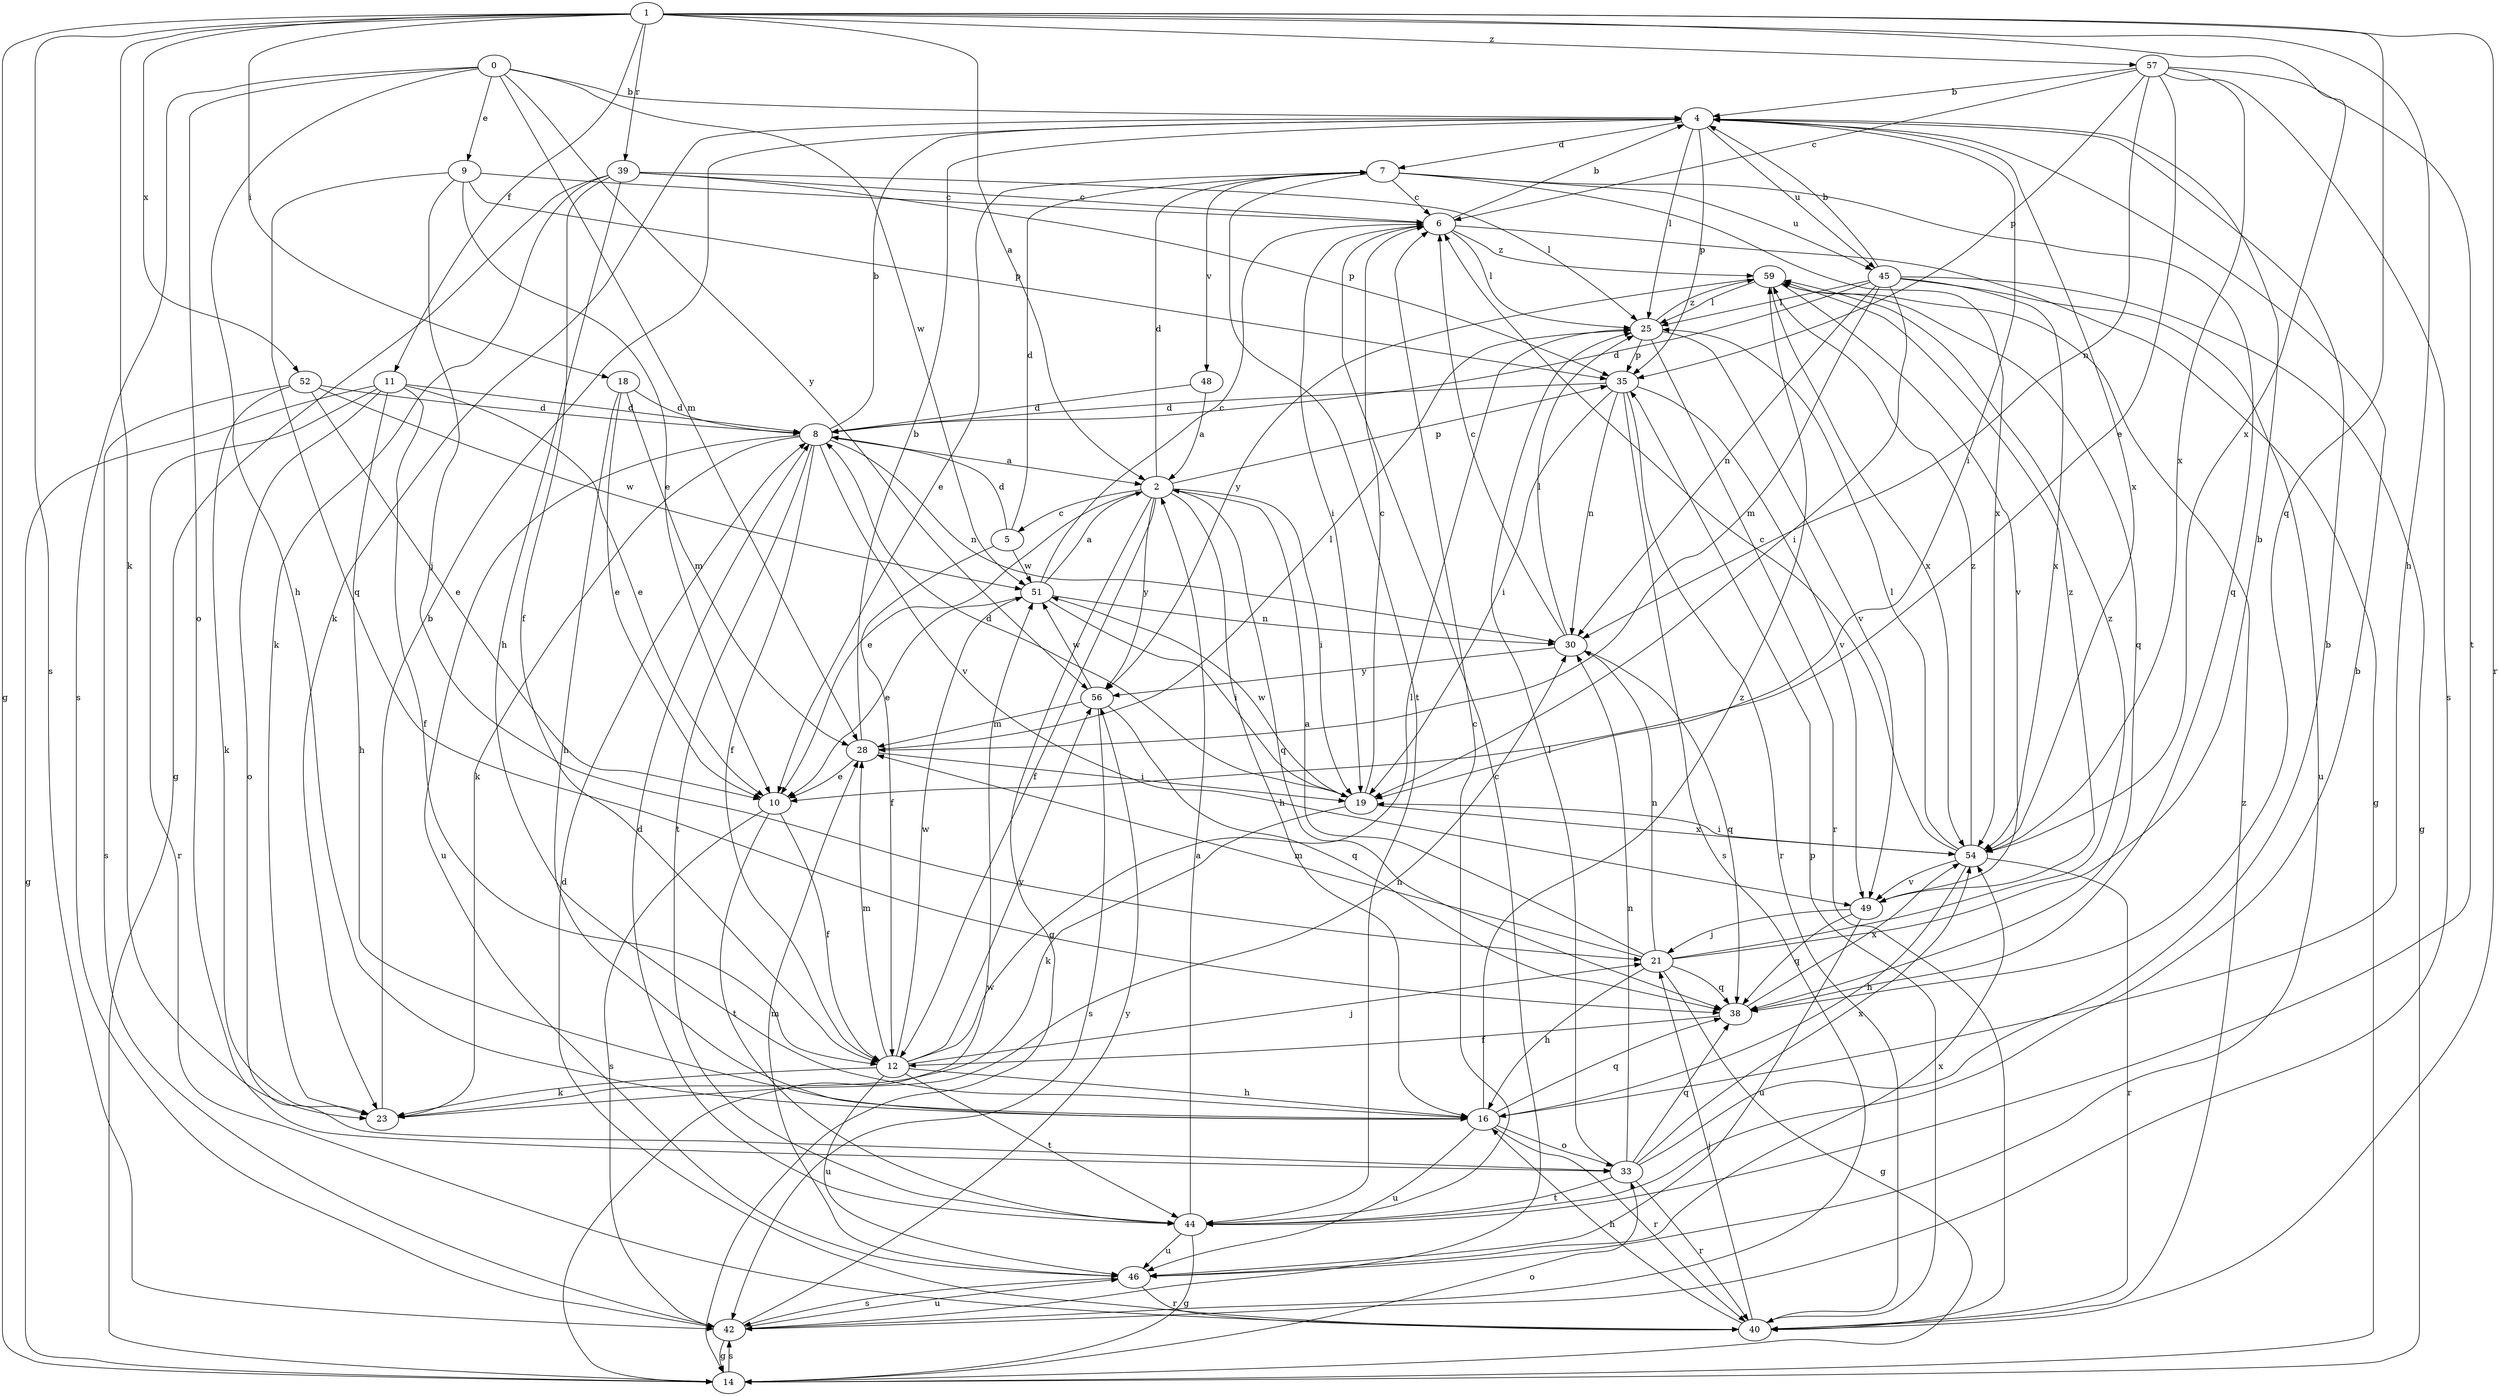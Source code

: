 strict digraph  {
0;
1;
2;
4;
5;
6;
7;
8;
9;
10;
11;
12;
14;
16;
18;
19;
21;
23;
25;
28;
30;
33;
35;
38;
39;
40;
42;
44;
45;
46;
48;
49;
51;
52;
54;
56;
57;
59;
0 -> 4  [label=b];
0 -> 9  [label=e];
0 -> 16  [label=h];
0 -> 28  [label=m];
0 -> 33  [label=o];
0 -> 42  [label=s];
0 -> 51  [label=w];
0 -> 56  [label=y];
1 -> 2  [label=a];
1 -> 11  [label=f];
1 -> 14  [label=g];
1 -> 16  [label=h];
1 -> 18  [label=i];
1 -> 23  [label=k];
1 -> 38  [label=q];
1 -> 39  [label=r];
1 -> 40  [label=r];
1 -> 42  [label=s];
1 -> 52  [label=x];
1 -> 54  [label=x];
1 -> 57  [label=z];
2 -> 5  [label=c];
2 -> 7  [label=d];
2 -> 10  [label=e];
2 -> 12  [label=f];
2 -> 14  [label=g];
2 -> 16  [label=h];
2 -> 19  [label=i];
2 -> 35  [label=p];
2 -> 38  [label=q];
2 -> 56  [label=y];
4 -> 7  [label=d];
4 -> 19  [label=i];
4 -> 23  [label=k];
4 -> 25  [label=l];
4 -> 35  [label=p];
4 -> 45  [label=u];
4 -> 54  [label=x];
5 -> 7  [label=d];
5 -> 8  [label=d];
5 -> 12  [label=f];
5 -> 51  [label=w];
6 -> 4  [label=b];
6 -> 14  [label=g];
6 -> 19  [label=i];
6 -> 25  [label=l];
6 -> 59  [label=z];
7 -> 6  [label=c];
7 -> 10  [label=e];
7 -> 38  [label=q];
7 -> 44  [label=t];
7 -> 45  [label=u];
7 -> 48  [label=v];
7 -> 54  [label=x];
8 -> 2  [label=a];
8 -> 4  [label=b];
8 -> 12  [label=f];
8 -> 23  [label=k];
8 -> 30  [label=n];
8 -> 44  [label=t];
8 -> 46  [label=u];
8 -> 49  [label=v];
9 -> 6  [label=c];
9 -> 10  [label=e];
9 -> 21  [label=j];
9 -> 35  [label=p];
9 -> 38  [label=q];
10 -> 12  [label=f];
10 -> 42  [label=s];
10 -> 44  [label=t];
11 -> 8  [label=d];
11 -> 10  [label=e];
11 -> 12  [label=f];
11 -> 14  [label=g];
11 -> 16  [label=h];
11 -> 33  [label=o];
11 -> 40  [label=r];
12 -> 16  [label=h];
12 -> 21  [label=j];
12 -> 23  [label=k];
12 -> 25  [label=l];
12 -> 28  [label=m];
12 -> 44  [label=t];
12 -> 46  [label=u];
12 -> 51  [label=w];
12 -> 56  [label=y];
14 -> 33  [label=o];
14 -> 42  [label=s];
14 -> 51  [label=w];
16 -> 33  [label=o];
16 -> 38  [label=q];
16 -> 40  [label=r];
16 -> 46  [label=u];
16 -> 59  [label=z];
18 -> 8  [label=d];
18 -> 10  [label=e];
18 -> 16  [label=h];
18 -> 28  [label=m];
19 -> 6  [label=c];
19 -> 8  [label=d];
19 -> 23  [label=k];
19 -> 51  [label=w];
19 -> 54  [label=x];
21 -> 2  [label=a];
21 -> 4  [label=b];
21 -> 14  [label=g];
21 -> 16  [label=h];
21 -> 28  [label=m];
21 -> 30  [label=n];
21 -> 38  [label=q];
21 -> 59  [label=z];
23 -> 4  [label=b];
23 -> 30  [label=n];
25 -> 35  [label=p];
25 -> 40  [label=r];
25 -> 49  [label=v];
25 -> 59  [label=z];
28 -> 4  [label=b];
28 -> 10  [label=e];
28 -> 19  [label=i];
28 -> 25  [label=l];
30 -> 6  [label=c];
30 -> 25  [label=l];
30 -> 38  [label=q];
30 -> 56  [label=y];
33 -> 4  [label=b];
33 -> 25  [label=l];
33 -> 30  [label=n];
33 -> 38  [label=q];
33 -> 40  [label=r];
33 -> 44  [label=t];
33 -> 54  [label=x];
35 -> 8  [label=d];
35 -> 19  [label=i];
35 -> 30  [label=n];
35 -> 40  [label=r];
35 -> 42  [label=s];
35 -> 49  [label=v];
38 -> 12  [label=f];
38 -> 54  [label=x];
39 -> 6  [label=c];
39 -> 12  [label=f];
39 -> 14  [label=g];
39 -> 16  [label=h];
39 -> 23  [label=k];
39 -> 25  [label=l];
39 -> 35  [label=p];
40 -> 8  [label=d];
40 -> 16  [label=h];
40 -> 21  [label=j];
40 -> 35  [label=p];
40 -> 59  [label=z];
42 -> 6  [label=c];
42 -> 14  [label=g];
42 -> 46  [label=u];
42 -> 56  [label=y];
44 -> 2  [label=a];
44 -> 4  [label=b];
44 -> 6  [label=c];
44 -> 8  [label=d];
44 -> 14  [label=g];
44 -> 46  [label=u];
45 -> 4  [label=b];
45 -> 8  [label=d];
45 -> 14  [label=g];
45 -> 19  [label=i];
45 -> 25  [label=l];
45 -> 28  [label=m];
45 -> 30  [label=n];
45 -> 46  [label=u];
45 -> 54  [label=x];
46 -> 28  [label=m];
46 -> 40  [label=r];
46 -> 42  [label=s];
46 -> 54  [label=x];
48 -> 2  [label=a];
48 -> 8  [label=d];
49 -> 21  [label=j];
49 -> 38  [label=q];
49 -> 46  [label=u];
49 -> 59  [label=z];
51 -> 2  [label=a];
51 -> 6  [label=c];
51 -> 10  [label=e];
51 -> 19  [label=i];
51 -> 30  [label=n];
52 -> 8  [label=d];
52 -> 10  [label=e];
52 -> 23  [label=k];
52 -> 42  [label=s];
52 -> 51  [label=w];
54 -> 6  [label=c];
54 -> 16  [label=h];
54 -> 19  [label=i];
54 -> 25  [label=l];
54 -> 40  [label=r];
54 -> 49  [label=v];
54 -> 59  [label=z];
56 -> 28  [label=m];
56 -> 38  [label=q];
56 -> 42  [label=s];
56 -> 51  [label=w];
57 -> 4  [label=b];
57 -> 6  [label=c];
57 -> 10  [label=e];
57 -> 30  [label=n];
57 -> 35  [label=p];
57 -> 42  [label=s];
57 -> 44  [label=t];
57 -> 54  [label=x];
59 -> 25  [label=l];
59 -> 38  [label=q];
59 -> 49  [label=v];
59 -> 54  [label=x];
59 -> 56  [label=y];
}
